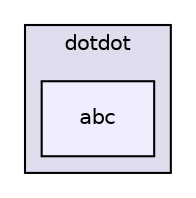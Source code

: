 digraph "gulp-src/node_modules/gulp/node_modules/liftoff/node_modules/resolve/test/dotdot/abc" {
  compound=true
  node [ fontsize="10", fontname="Helvetica"];
  edge [ labelfontsize="10", labelfontname="Helvetica"];
  subgraph clusterdir_8aedb45fb6d6475333c8a0d4f3ca9b18 {
    graph [ bgcolor="#ddddee", pencolor="black", label="dotdot" fontname="Helvetica", fontsize="10", URL="dir_8aedb45fb6d6475333c8a0d4f3ca9b18.html"]
  dir_7f2ccbf4eee69915624438db87606198 [shape=box, label="abc", style="filled", fillcolor="#eeeeff", pencolor="black", URL="dir_7f2ccbf4eee69915624438db87606198.html"];
  }
}
